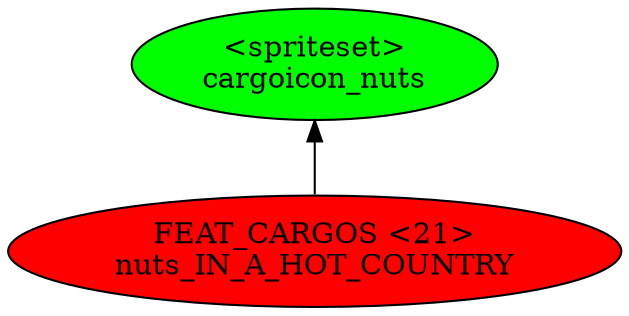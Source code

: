 digraph {
rankdir="BT"
cargoicon_nuts [fillcolor=green style="filled" label="<spriteset>\ncargoicon_nuts"]
nuts_IN_A_HOT_COUNTRY [fillcolor=red style="filled" label="FEAT_CARGOS <21>\nnuts_IN_A_HOT_COUNTRY"]
nuts_IN_A_HOT_COUNTRY->cargoicon_nuts
}

